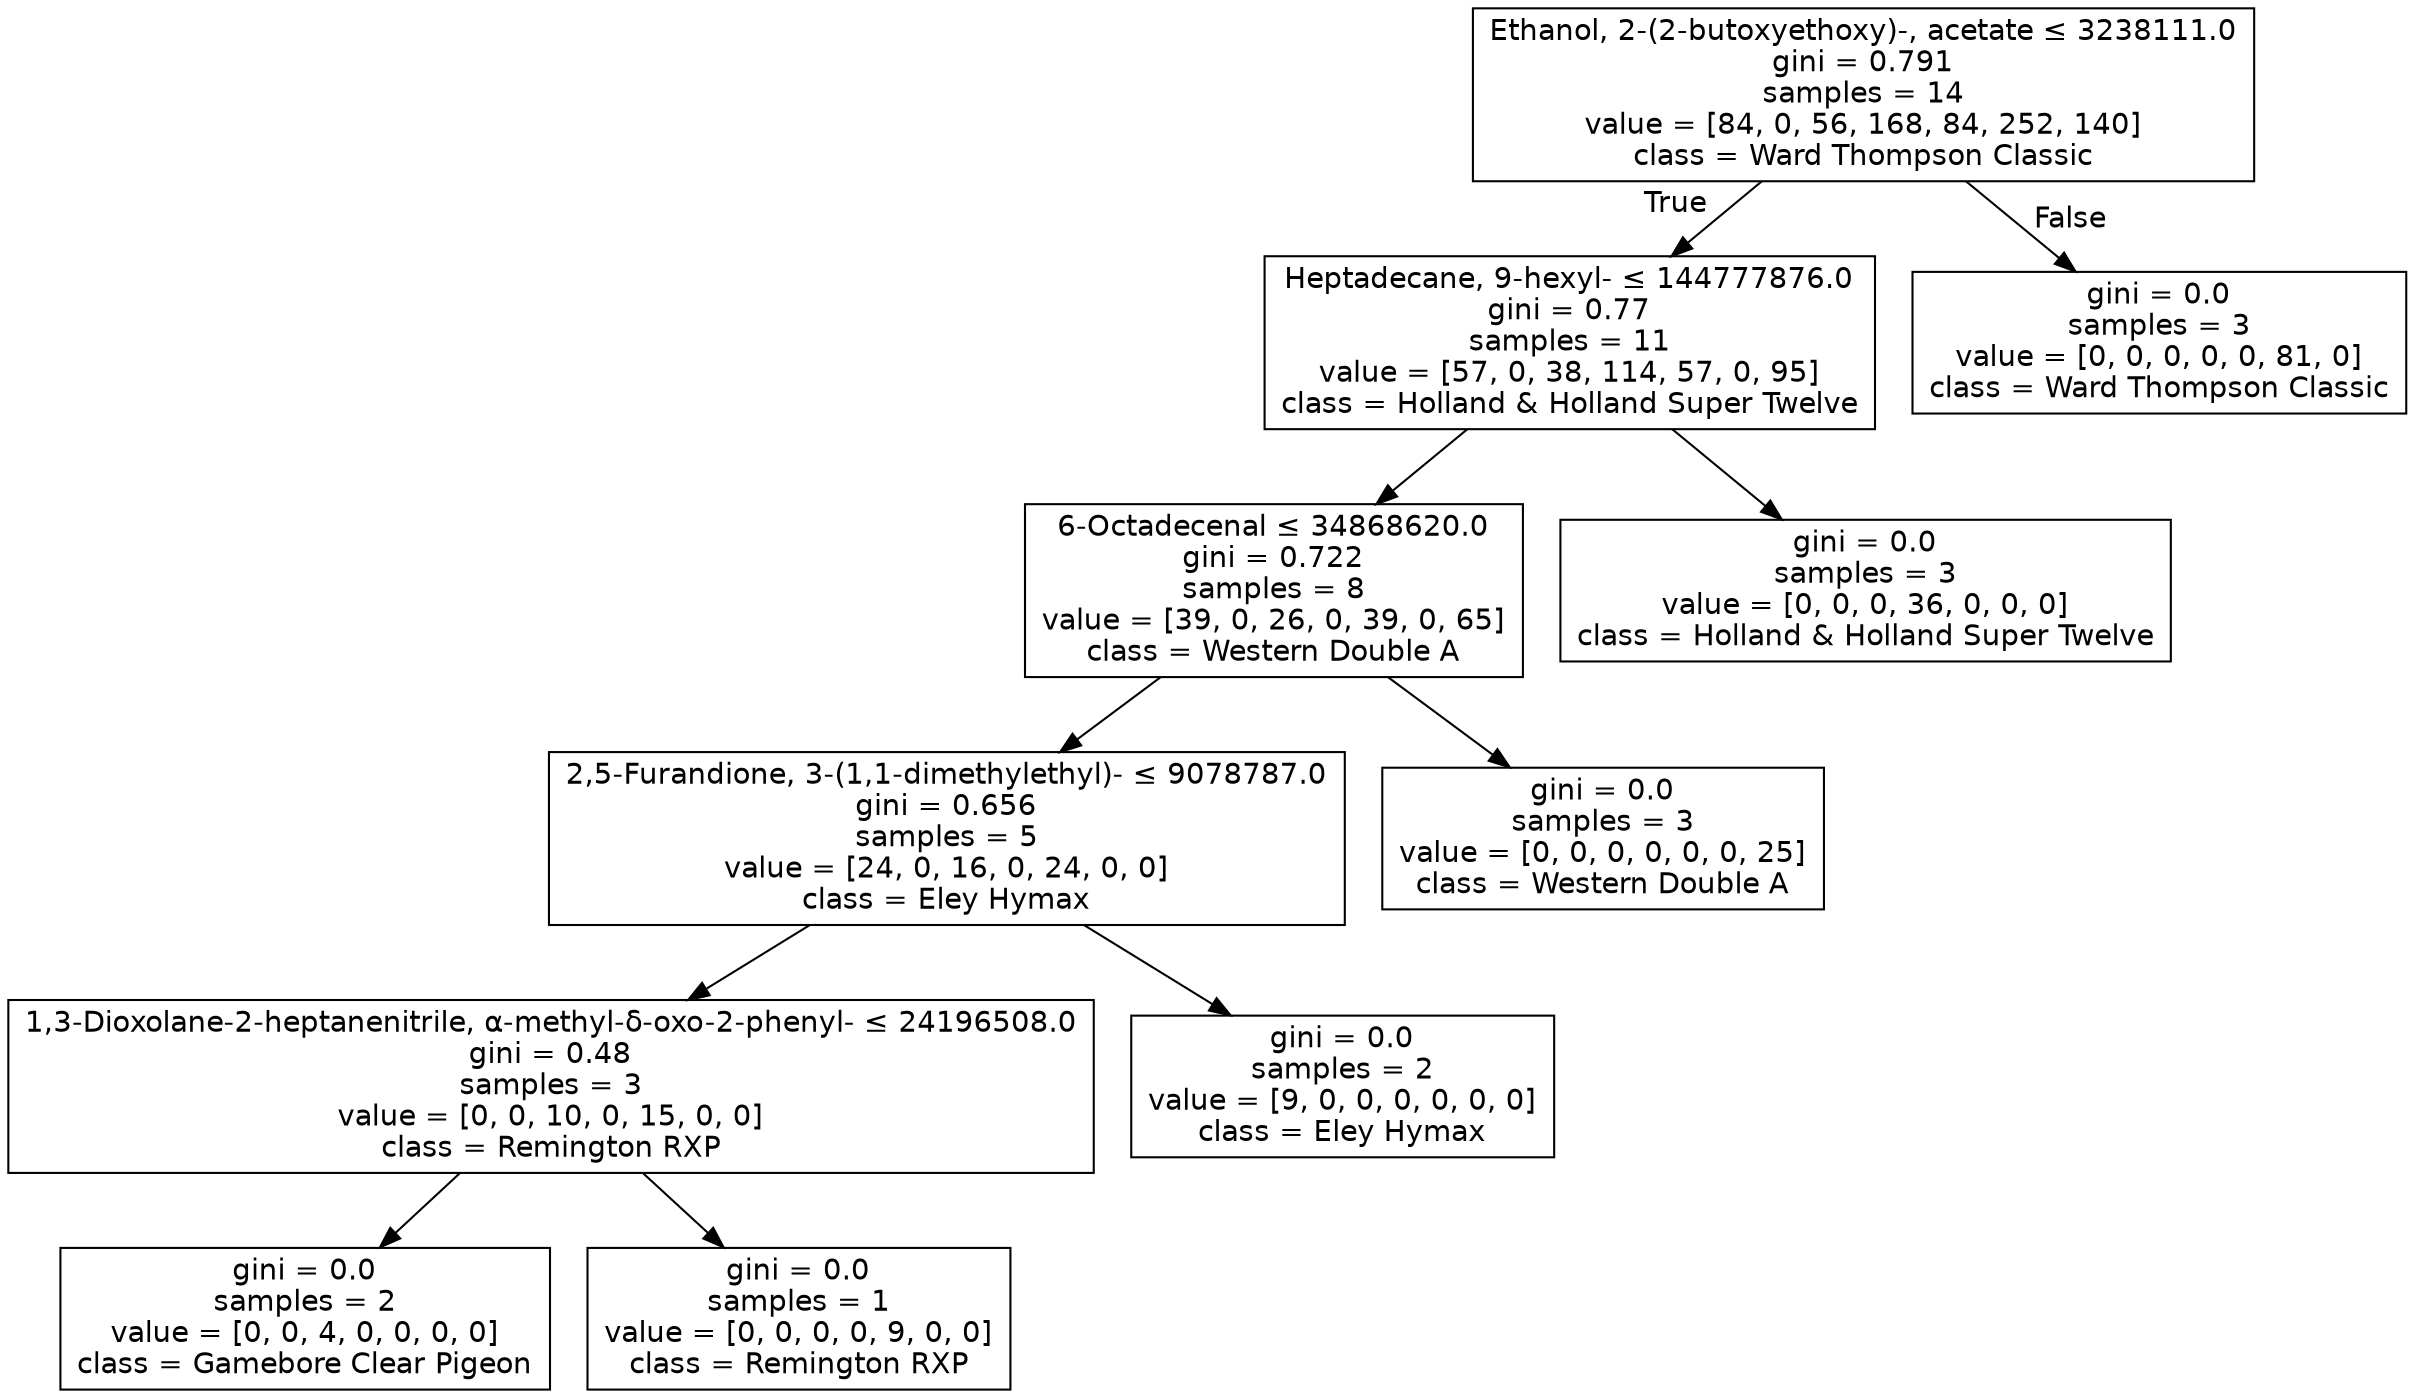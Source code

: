 digraph Tree {
node [shape=box, fontname="helvetica"] ;
edge [fontname="helvetica"] ;
0 [label=<Ethanol, 2-(2-butoxyethoxy)-, acetate &le; 3238111.0<br/>gini = 0.791<br/>samples = 14<br/>value = [84, 0, 56, 168, 84, 252, 140]<br/>class = Ward Thompson Classic>] ;
1 [label=<Heptadecane, 9-hexyl- &le; 144777876.0<br/>gini = 0.77<br/>samples = 11<br/>value = [57, 0, 38, 114, 57, 0, 95]<br/>class = Holland &amp; Holland Super Twelve>] ;
0 -> 1 [labeldistance=2.5, labelangle=45, headlabel="True"] ;
2 [label=<6-Octadecenal &le; 34868620.0<br/>gini = 0.722<br/>samples = 8<br/>value = [39, 0, 26, 0, 39, 0, 65]<br/>class = Western Double A>] ;
1 -> 2 ;
3 [label=<2,5-Furandione, 3-(1,1-dimethylethyl)- &le; 9078787.0<br/>gini = 0.656<br/>samples = 5<br/>value = [24, 0, 16, 0, 24, 0, 0]<br/>class = Eley Hymax>] ;
2 -> 3 ;
4 [label=<1,3-Dioxolane-2-heptanenitrile, α-methyl-δ-oxo-2-phenyl- &le; 24196508.0<br/>gini = 0.48<br/>samples = 3<br/>value = [0, 0, 10, 0, 15, 0, 0]<br/>class = Remington RXP>] ;
3 -> 4 ;
5 [label=<gini = 0.0<br/>samples = 2<br/>value = [0, 0, 4, 0, 0, 0, 0]<br/>class = Gamebore Clear Pigeon>] ;
4 -> 5 ;
6 [label=<gini = 0.0<br/>samples = 1<br/>value = [0, 0, 0, 0, 9, 0, 0]<br/>class = Remington RXP>] ;
4 -> 6 ;
7 [label=<gini = 0.0<br/>samples = 2<br/>value = [9, 0, 0, 0, 0, 0, 0]<br/>class = Eley Hymax>] ;
3 -> 7 ;
8 [label=<gini = 0.0<br/>samples = 3<br/>value = [0, 0, 0, 0, 0, 0, 25]<br/>class = Western Double A>] ;
2 -> 8 ;
9 [label=<gini = 0.0<br/>samples = 3<br/>value = [0, 0, 0, 36, 0, 0, 0]<br/>class = Holland &amp; Holland Super Twelve>] ;
1 -> 9 ;
10 [label=<gini = 0.0<br/>samples = 3<br/>value = [0, 0, 0, 0, 0, 81, 0]<br/>class = Ward Thompson Classic>] ;
0 -> 10 [labeldistance=2.5, labelangle=-45, headlabel="False"] ;
}
